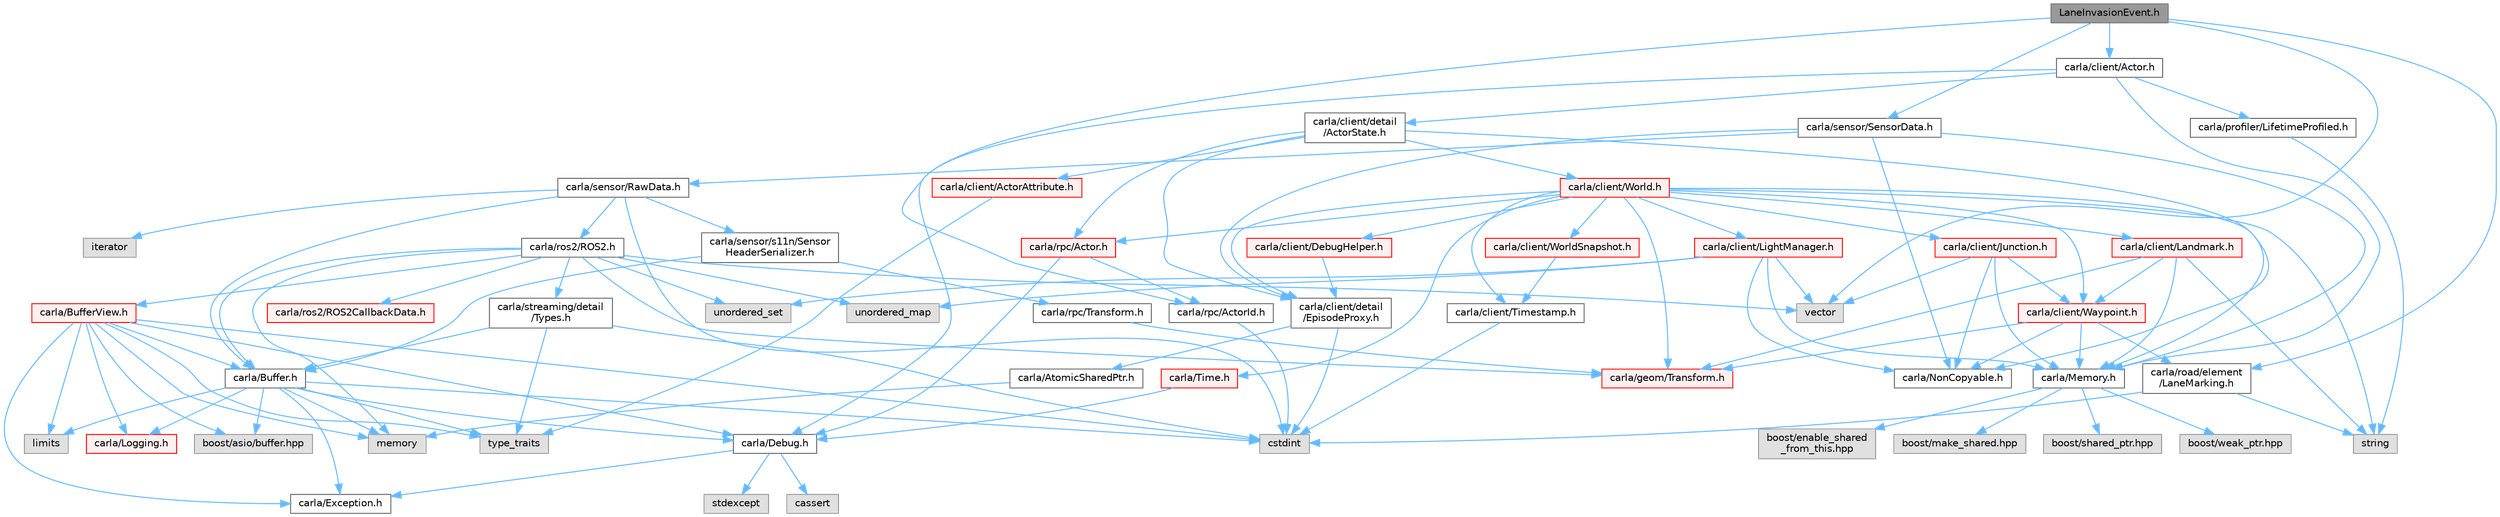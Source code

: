 digraph "LaneInvasionEvent.h"
{
 // INTERACTIVE_SVG=YES
 // LATEX_PDF_SIZE
  bgcolor="transparent";
  edge [fontname=Helvetica,fontsize=10,labelfontname=Helvetica,labelfontsize=10];
  node [fontname=Helvetica,fontsize=10,shape=box,height=0.2,width=0.4];
  Node1 [id="Node000001",label="LaneInvasionEvent.h",height=0.2,width=0.4,color="gray40", fillcolor="grey60", style="filled", fontcolor="black",tooltip=" "];
  Node1 -> Node2 [id="edge1_Node000001_Node000002",color="steelblue1",style="solid",tooltip=" "];
  Node2 [id="Node000002",label="carla/sensor/SensorData.h",height=0.2,width=0.4,color="grey40", fillcolor="white", style="filled",URL="$d0/d07/SensorData_8h.html",tooltip=" "];
  Node2 -> Node3 [id="edge2_Node000002_Node000003",color="steelblue1",style="solid",tooltip=" "];
  Node3 [id="Node000003",label="carla/Memory.h",height=0.2,width=0.4,color="grey40", fillcolor="white", style="filled",URL="$de/d5c/Memory_8h.html",tooltip=" "];
  Node3 -> Node4 [id="edge3_Node000003_Node000004",color="steelblue1",style="solid",tooltip=" "];
  Node4 [id="Node000004",label="boost/enable_shared\l_from_this.hpp",height=0.2,width=0.4,color="grey60", fillcolor="#E0E0E0", style="filled",tooltip=" "];
  Node3 -> Node5 [id="edge4_Node000003_Node000005",color="steelblue1",style="solid",tooltip=" "];
  Node5 [id="Node000005",label="boost/make_shared.hpp",height=0.2,width=0.4,color="grey60", fillcolor="#E0E0E0", style="filled",tooltip=" "];
  Node3 -> Node6 [id="edge5_Node000003_Node000006",color="steelblue1",style="solid",tooltip=" "];
  Node6 [id="Node000006",label="boost/shared_ptr.hpp",height=0.2,width=0.4,color="grey60", fillcolor="#E0E0E0", style="filled",tooltip=" "];
  Node3 -> Node7 [id="edge6_Node000003_Node000007",color="steelblue1",style="solid",tooltip=" "];
  Node7 [id="Node000007",label="boost/weak_ptr.hpp",height=0.2,width=0.4,color="grey60", fillcolor="#E0E0E0", style="filled",tooltip=" "];
  Node2 -> Node8 [id="edge7_Node000002_Node000008",color="steelblue1",style="solid",tooltip=" "];
  Node8 [id="Node000008",label="carla/NonCopyable.h",height=0.2,width=0.4,color="grey40", fillcolor="white", style="filled",URL="$d4/dd8/LibCarla_2source_2carla_2NonCopyable_8h.html",tooltip=" "];
  Node2 -> Node9 [id="edge8_Node000002_Node000009",color="steelblue1",style="solid",tooltip=" "];
  Node9 [id="Node000009",label="carla/sensor/RawData.h",height=0.2,width=0.4,color="grey40", fillcolor="white", style="filled",URL="$dc/d62/RawData_8h.html",tooltip=" "];
  Node9 -> Node10 [id="edge9_Node000009_Node000010",color="steelblue1",style="solid",tooltip=" "];
  Node10 [id="Node000010",label="carla/Buffer.h",height=0.2,width=0.4,color="grey40", fillcolor="white", style="filled",URL="$d2/dda/carla_2Buffer_8h.html",tooltip=" "];
  Node10 -> Node11 [id="edge10_Node000010_Node000011",color="steelblue1",style="solid",tooltip=" "];
  Node11 [id="Node000011",label="carla/Debug.h",height=0.2,width=0.4,color="grey40", fillcolor="white", style="filled",URL="$d4/deb/Debug_8h.html",tooltip=" "];
  Node11 -> Node12 [id="edge11_Node000011_Node000012",color="steelblue1",style="solid",tooltip=" "];
  Node12 [id="Node000012",label="carla/Exception.h",height=0.2,width=0.4,color="grey40", fillcolor="white", style="filled",URL="$d8/d8a/Exception_8h.html",tooltip=" "];
  Node11 -> Node13 [id="edge12_Node000011_Node000013",color="steelblue1",style="solid",tooltip=" "];
  Node13 [id="Node000013",label="stdexcept",height=0.2,width=0.4,color="grey60", fillcolor="#E0E0E0", style="filled",tooltip=" "];
  Node11 -> Node14 [id="edge13_Node000011_Node000014",color="steelblue1",style="solid",tooltip=" "];
  Node14 [id="Node000014",label="cassert",height=0.2,width=0.4,color="grey60", fillcolor="#E0E0E0", style="filled",tooltip=" "];
  Node10 -> Node12 [id="edge14_Node000010_Node000012",color="steelblue1",style="solid",tooltip=" "];
  Node10 -> Node15 [id="edge15_Node000010_Node000015",color="steelblue1",style="solid",tooltip=" "];
  Node15 [id="Node000015",label="carla/Logging.h",height=0.2,width=0.4,color="red", fillcolor="#FFF0F0", style="filled",URL="$de/d87/Logging_8h.html",tooltip=" "];
  Node10 -> Node18 [id="edge16_Node000010_Node000018",color="steelblue1",style="solid",tooltip=" "];
  Node18 [id="Node000018",label="boost/asio/buffer.hpp",height=0.2,width=0.4,color="grey60", fillcolor="#E0E0E0", style="filled",tooltip=" "];
  Node10 -> Node19 [id="edge17_Node000010_Node000019",color="steelblue1",style="solid",tooltip=" "];
  Node19 [id="Node000019",label="cstdint",height=0.2,width=0.4,color="grey60", fillcolor="#E0E0E0", style="filled",tooltip=" "];
  Node10 -> Node20 [id="edge18_Node000010_Node000020",color="steelblue1",style="solid",tooltip=" "];
  Node20 [id="Node000020",label="limits",height=0.2,width=0.4,color="grey60", fillcolor="#E0E0E0", style="filled",tooltip=" "];
  Node10 -> Node21 [id="edge19_Node000010_Node000021",color="steelblue1",style="solid",tooltip=" "];
  Node21 [id="Node000021",label="memory",height=0.2,width=0.4,color="grey60", fillcolor="#E0E0E0", style="filled",tooltip=" "];
  Node10 -> Node22 [id="edge20_Node000010_Node000022",color="steelblue1",style="solid",tooltip=" "];
  Node22 [id="Node000022",label="type_traits",height=0.2,width=0.4,color="grey60", fillcolor="#E0E0E0", style="filled",tooltip=" "];
  Node9 -> Node23 [id="edge21_Node000009_Node000023",color="steelblue1",style="solid",tooltip=" "];
  Node23 [id="Node000023",label="carla/sensor/s11n/Sensor\lHeaderSerializer.h",height=0.2,width=0.4,color="grey40", fillcolor="white", style="filled",URL="$dd/da9/SensorHeaderSerializer_8h.html",tooltip=" "];
  Node23 -> Node10 [id="edge22_Node000023_Node000010",color="steelblue1",style="solid",tooltip=" "];
  Node23 -> Node24 [id="edge23_Node000023_Node000024",color="steelblue1",style="solid",tooltip=" "];
  Node24 [id="Node000024",label="carla/rpc/Transform.h",height=0.2,width=0.4,color="grey40", fillcolor="white", style="filled",URL="$df/d36/rpc_2Transform_8h.html",tooltip=" "];
  Node24 -> Node25 [id="edge24_Node000024_Node000025",color="steelblue1",style="solid",tooltip=" "];
  Node25 [id="Node000025",label="carla/geom/Transform.h",height=0.2,width=0.4,color="red", fillcolor="#FFF0F0", style="filled",URL="$de/d17/geom_2Transform_8h.html",tooltip=" "];
  Node9 -> Node44 [id="edge25_Node000009_Node000044",color="steelblue1",style="solid",tooltip=" "];
  Node44 [id="Node000044",label="carla/ros2/ROS2.h",height=0.2,width=0.4,color="grey40", fillcolor="white", style="filled",URL="$da/db8/ROS2_8h.html",tooltip=" "];
  Node44 -> Node10 [id="edge26_Node000044_Node000010",color="steelblue1",style="solid",tooltip=" "];
  Node44 -> Node45 [id="edge27_Node000044_Node000045",color="steelblue1",style="solid",tooltip=" "];
  Node45 [id="Node000045",label="carla/BufferView.h",height=0.2,width=0.4,color="red", fillcolor="#FFF0F0", style="filled",URL="$d8/dee/BufferView_8h.html",tooltip=" "];
  Node45 -> Node10 [id="edge28_Node000045_Node000010",color="steelblue1",style="solid",tooltip=" "];
  Node45 -> Node11 [id="edge29_Node000045_Node000011",color="steelblue1",style="solid",tooltip=" "];
  Node45 -> Node12 [id="edge30_Node000045_Node000012",color="steelblue1",style="solid",tooltip=" "];
  Node45 -> Node15 [id="edge31_Node000045_Node000015",color="steelblue1",style="solid",tooltip=" "];
  Node45 -> Node18 [id="edge32_Node000045_Node000018",color="steelblue1",style="solid",tooltip=" "];
  Node45 -> Node19 [id="edge33_Node000045_Node000019",color="steelblue1",style="solid",tooltip=" "];
  Node45 -> Node20 [id="edge34_Node000045_Node000020",color="steelblue1",style="solid",tooltip=" "];
  Node45 -> Node21 [id="edge35_Node000045_Node000021",color="steelblue1",style="solid",tooltip=" "];
  Node45 -> Node22 [id="edge36_Node000045_Node000022",color="steelblue1",style="solid",tooltip=" "];
  Node44 -> Node25 [id="edge37_Node000044_Node000025",color="steelblue1",style="solid",tooltip=" "];
  Node44 -> Node47 [id="edge38_Node000044_Node000047",color="steelblue1",style="solid",tooltip=" "];
  Node47 [id="Node000047",label="carla/ros2/ROS2CallbackData.h",height=0.2,width=0.4,color="red", fillcolor="#FFF0F0", style="filled",URL="$d2/d6c/ROS2CallbackData_8h.html",tooltip=" "];
  Node44 -> Node49 [id="edge39_Node000044_Node000049",color="steelblue1",style="solid",tooltip=" "];
  Node49 [id="Node000049",label="carla/streaming/detail\l/Types.h",height=0.2,width=0.4,color="grey40", fillcolor="white", style="filled",URL="$d7/df8/Types_8h.html",tooltip=" "];
  Node49 -> Node10 [id="edge40_Node000049_Node000010",color="steelblue1",style="solid",tooltip=" "];
  Node49 -> Node19 [id="edge41_Node000049_Node000019",color="steelblue1",style="solid",tooltip=" "];
  Node49 -> Node22 [id="edge42_Node000049_Node000022",color="steelblue1",style="solid",tooltip=" "];
  Node44 -> Node50 [id="edge43_Node000044_Node000050",color="steelblue1",style="solid",tooltip=" "];
  Node50 [id="Node000050",label="unordered_set",height=0.2,width=0.4,color="grey60", fillcolor="#E0E0E0", style="filled",tooltip=" "];
  Node44 -> Node51 [id="edge44_Node000044_Node000051",color="steelblue1",style="solid",tooltip=" "];
  Node51 [id="Node000051",label="unordered_map",height=0.2,width=0.4,color="grey60", fillcolor="#E0E0E0", style="filled",tooltip=" "];
  Node44 -> Node21 [id="edge45_Node000044_Node000021",color="steelblue1",style="solid",tooltip=" "];
  Node44 -> Node52 [id="edge46_Node000044_Node000052",color="steelblue1",style="solid",tooltip=" "];
  Node52 [id="Node000052",label="vector",height=0.2,width=0.4,color="grey60", fillcolor="#E0E0E0", style="filled",tooltip=" "];
  Node9 -> Node19 [id="edge47_Node000009_Node000019",color="steelblue1",style="solid",tooltip=" "];
  Node9 -> Node53 [id="edge48_Node000009_Node000053",color="steelblue1",style="solid",tooltip=" "];
  Node53 [id="Node000053",label="iterator",height=0.2,width=0.4,color="grey60", fillcolor="#E0E0E0", style="filled",tooltip=" "];
  Node2 -> Node54 [id="edge49_Node000002_Node000054",color="steelblue1",style="solid",tooltip=" "];
  Node54 [id="Node000054",label="carla/client/detail\l/EpisodeProxy.h",height=0.2,width=0.4,color="grey40", fillcolor="white", style="filled",URL="$dc/dc2/EpisodeProxy_8h.html",tooltip=" "];
  Node54 -> Node55 [id="edge50_Node000054_Node000055",color="steelblue1",style="solid",tooltip=" "];
  Node55 [id="Node000055",label="carla/AtomicSharedPtr.h",height=0.2,width=0.4,color="grey40", fillcolor="white", style="filled",URL="$df/de2/AtomicSharedPtr_8h.html",tooltip=" "];
  Node55 -> Node21 [id="edge51_Node000055_Node000021",color="steelblue1",style="solid",tooltip=" "];
  Node54 -> Node19 [id="edge52_Node000054_Node000019",color="steelblue1",style="solid",tooltip=" "];
  Node1 -> Node56 [id="edge53_Node000001_Node000056",color="steelblue1",style="solid",tooltip=" "];
  Node56 [id="Node000056",label="carla/client/Actor.h",height=0.2,width=0.4,color="grey40", fillcolor="white", style="filled",URL="$da/d48/client_2Actor_8h.html",tooltip=" "];
  Node56 -> Node11 [id="edge54_Node000056_Node000011",color="steelblue1",style="solid",tooltip=" "];
  Node56 -> Node3 [id="edge55_Node000056_Node000003",color="steelblue1",style="solid",tooltip=" "];
  Node56 -> Node57 [id="edge56_Node000056_Node000057",color="steelblue1",style="solid",tooltip=" "];
  Node57 [id="Node000057",label="carla/client/detail\l/ActorState.h",height=0.2,width=0.4,color="grey40", fillcolor="white", style="filled",URL="$d4/d22/client_2detail_2ActorState_8h.html",tooltip=" "];
  Node57 -> Node8 [id="edge57_Node000057_Node000008",color="steelblue1",style="solid",tooltip=" "];
  Node57 -> Node58 [id="edge58_Node000057_Node000058",color="steelblue1",style="solid",tooltip=" "];
  Node58 [id="Node000058",label="carla/client/World.h",height=0.2,width=0.4,color="red", fillcolor="#FFF0F0", style="filled",URL="$dd/d5b/World_8h.html",tooltip=" "];
  Node58 -> Node3 [id="edge59_Node000058_Node000003",color="steelblue1",style="solid",tooltip=" "];
  Node58 -> Node59 [id="edge60_Node000058_Node000059",color="steelblue1",style="solid",tooltip=" "];
  Node59 [id="Node000059",label="carla/Time.h",height=0.2,width=0.4,color="red", fillcolor="#FFF0F0", style="filled",URL="$d2/d33/Time_8h.html",tooltip=" "];
  Node59 -> Node11 [id="edge61_Node000059_Node000011",color="steelblue1",style="solid",tooltip=" "];
  Node58 -> Node62 [id="edge62_Node000058_Node000062",color="steelblue1",style="solid",tooltip=" "];
  Node62 [id="Node000062",label="carla/client/DebugHelper.h",height=0.2,width=0.4,color="red", fillcolor="#FFF0F0", style="filled",URL="$d1/dbe/DebugHelper_8h.html",tooltip=" "];
  Node62 -> Node54 [id="edge63_Node000062_Node000054",color="steelblue1",style="solid",tooltip=" "];
  Node58 -> Node71 [id="edge64_Node000058_Node000071",color="steelblue1",style="solid",tooltip=" "];
  Node71 [id="Node000071",label="carla/client/Landmark.h",height=0.2,width=0.4,color="red", fillcolor="#FFF0F0", style="filled",URL="$db/d18/Landmark_8h.html",tooltip=" "];
  Node71 -> Node3 [id="edge65_Node000071_Node000003",color="steelblue1",style="solid",tooltip=" "];
  Node71 -> Node72 [id="edge66_Node000071_Node000072",color="steelblue1",style="solid",tooltip=" "];
  Node72 [id="Node000072",label="carla/client/Waypoint.h",height=0.2,width=0.4,color="red", fillcolor="#FFF0F0", style="filled",URL="$d0/d47/client_2Waypoint_8h.html",tooltip=" "];
  Node72 -> Node3 [id="edge67_Node000072_Node000003",color="steelblue1",style="solid",tooltip=" "];
  Node72 -> Node8 [id="edge68_Node000072_Node000008",color="steelblue1",style="solid",tooltip=" "];
  Node72 -> Node25 [id="edge69_Node000072_Node000025",color="steelblue1",style="solid",tooltip=" "];
  Node72 -> Node73 [id="edge70_Node000072_Node000073",color="steelblue1",style="solid",tooltip=" "];
  Node73 [id="Node000073",label="carla/road/element\l/LaneMarking.h",height=0.2,width=0.4,color="grey40", fillcolor="white", style="filled",URL="$d5/d4c/LaneMarking_8h.html",tooltip=" "];
  Node73 -> Node19 [id="edge71_Node000073_Node000019",color="steelblue1",style="solid",tooltip=" "];
  Node73 -> Node74 [id="edge72_Node000073_Node000074",color="steelblue1",style="solid",tooltip=" "];
  Node74 [id="Node000074",label="string",height=0.2,width=0.4,color="grey60", fillcolor="#E0E0E0", style="filled",tooltip=" "];
  Node71 -> Node25 [id="edge73_Node000071_Node000025",color="steelblue1",style="solid",tooltip=" "];
  Node71 -> Node74 [id="edge74_Node000071_Node000074",color="steelblue1",style="solid",tooltip=" "];
  Node58 -> Node72 [id="edge75_Node000058_Node000072",color="steelblue1",style="solid",tooltip=" "];
  Node58 -> Node97 [id="edge76_Node000058_Node000097",color="steelblue1",style="solid",tooltip=" "];
  Node97 [id="Node000097",label="carla/client/Junction.h",height=0.2,width=0.4,color="red", fillcolor="#FFF0F0", style="filled",URL="$dd/d55/client_2Junction_8h.html",tooltip=" "];
  Node97 -> Node3 [id="edge77_Node000097_Node000003",color="steelblue1",style="solid",tooltip=" "];
  Node97 -> Node8 [id="edge78_Node000097_Node000008",color="steelblue1",style="solid",tooltip=" "];
  Node97 -> Node72 [id="edge79_Node000097_Node000072",color="steelblue1",style="solid",tooltip=" "];
  Node97 -> Node52 [id="edge80_Node000097_Node000052",color="steelblue1",style="solid",tooltip=" "];
  Node58 -> Node99 [id="edge81_Node000058_Node000099",color="steelblue1",style="solid",tooltip=" "];
  Node99 [id="Node000099",label="carla/client/LightManager.h",height=0.2,width=0.4,color="red", fillcolor="#FFF0F0", style="filled",URL="$dd/d9a/LightManager_8h.html",tooltip=" "];
  Node99 -> Node52 [id="edge82_Node000099_Node000052",color="steelblue1",style="solid",tooltip=" "];
  Node99 -> Node51 [id="edge83_Node000099_Node000051",color="steelblue1",style="solid",tooltip=" "];
  Node99 -> Node50 [id="edge84_Node000099_Node000050",color="steelblue1",style="solid",tooltip=" "];
  Node99 -> Node3 [id="edge85_Node000099_Node000003",color="steelblue1",style="solid",tooltip=" "];
  Node99 -> Node8 [id="edge86_Node000099_Node000008",color="steelblue1",style="solid",tooltip=" "];
  Node58 -> Node105 [id="edge87_Node000058_Node000105",color="steelblue1",style="solid",tooltip=" "];
  Node105 [id="Node000105",label="carla/client/Timestamp.h",height=0.2,width=0.4,color="grey40", fillcolor="white", style="filled",URL="$d7/d66/Timestamp_8h.html",tooltip=" "];
  Node105 -> Node19 [id="edge88_Node000105_Node000019",color="steelblue1",style="solid",tooltip=" "];
  Node58 -> Node106 [id="edge89_Node000058_Node000106",color="steelblue1",style="solid",tooltip=" "];
  Node106 [id="Node000106",label="carla/client/WorldSnapshot.h",height=0.2,width=0.4,color="red", fillcolor="#FFF0F0", style="filled",URL="$df/d11/WorldSnapshot_8h.html",tooltip=" "];
  Node106 -> Node105 [id="edge90_Node000106_Node000105",color="steelblue1",style="solid",tooltip=" "];
  Node58 -> Node54 [id="edge91_Node000058_Node000054",color="steelblue1",style="solid",tooltip=" "];
  Node58 -> Node25 [id="edge92_Node000058_Node000025",color="steelblue1",style="solid",tooltip=" "];
  Node58 -> Node126 [id="edge93_Node000058_Node000126",color="steelblue1",style="solid",tooltip=" "];
  Node126 [id="Node000126",label="carla/rpc/Actor.h",height=0.2,width=0.4,color="red", fillcolor="#FFF0F0", style="filled",URL="$d8/d73/rpc_2Actor_8h.html",tooltip=" "];
  Node126 -> Node11 [id="edge94_Node000126_Node000011",color="steelblue1",style="solid",tooltip=" "];
  Node126 -> Node108 [id="edge95_Node000126_Node000108",color="steelblue1",style="solid",tooltip=" "];
  Node108 [id="Node000108",label="carla/rpc/ActorId.h",height=0.2,width=0.4,color="grey40", fillcolor="white", style="filled",URL="$d3/d89/ActorId_8h.html",tooltip=" "];
  Node108 -> Node19 [id="edge96_Node000108_Node000019",color="steelblue1",style="solid",tooltip=" "];
  Node58 -> Node74 [id="edge97_Node000058_Node000074",color="steelblue1",style="solid",tooltip=" "];
  Node57 -> Node171 [id="edge98_Node000057_Node000171",color="steelblue1",style="solid",tooltip=" "];
  Node171 [id="Node000171",label="carla/client/ActorAttribute.h",height=0.2,width=0.4,color="red", fillcolor="#FFF0F0", style="filled",URL="$d1/d5d/LibCarla_2source_2carla_2client_2ActorAttribute_8h.html",tooltip=" "];
  Node171 -> Node22 [id="edge99_Node000171_Node000022",color="steelblue1",style="solid",tooltip=" "];
  Node57 -> Node54 [id="edge100_Node000057_Node000054",color="steelblue1",style="solid",tooltip=" "];
  Node57 -> Node126 [id="edge101_Node000057_Node000126",color="steelblue1",style="solid",tooltip=" "];
  Node56 -> Node173 [id="edge102_Node000056_Node000173",color="steelblue1",style="solid",tooltip=" "];
  Node173 [id="Node000173",label="carla/profiler/LifetimeProfiled.h",height=0.2,width=0.4,color="grey40", fillcolor="white", style="filled",URL="$d9/dc4/LifetimeProfiled_8h.html",tooltip=" "];
  Node173 -> Node74 [id="edge103_Node000173_Node000074",color="steelblue1",style="solid",tooltip=" "];
  Node1 -> Node73 [id="edge104_Node000001_Node000073",color="steelblue1",style="solid",tooltip=" "];
  Node1 -> Node108 [id="edge105_Node000001_Node000108",color="steelblue1",style="solid",tooltip=" "];
  Node1 -> Node52 [id="edge106_Node000001_Node000052",color="steelblue1",style="solid",tooltip=" "];
}
